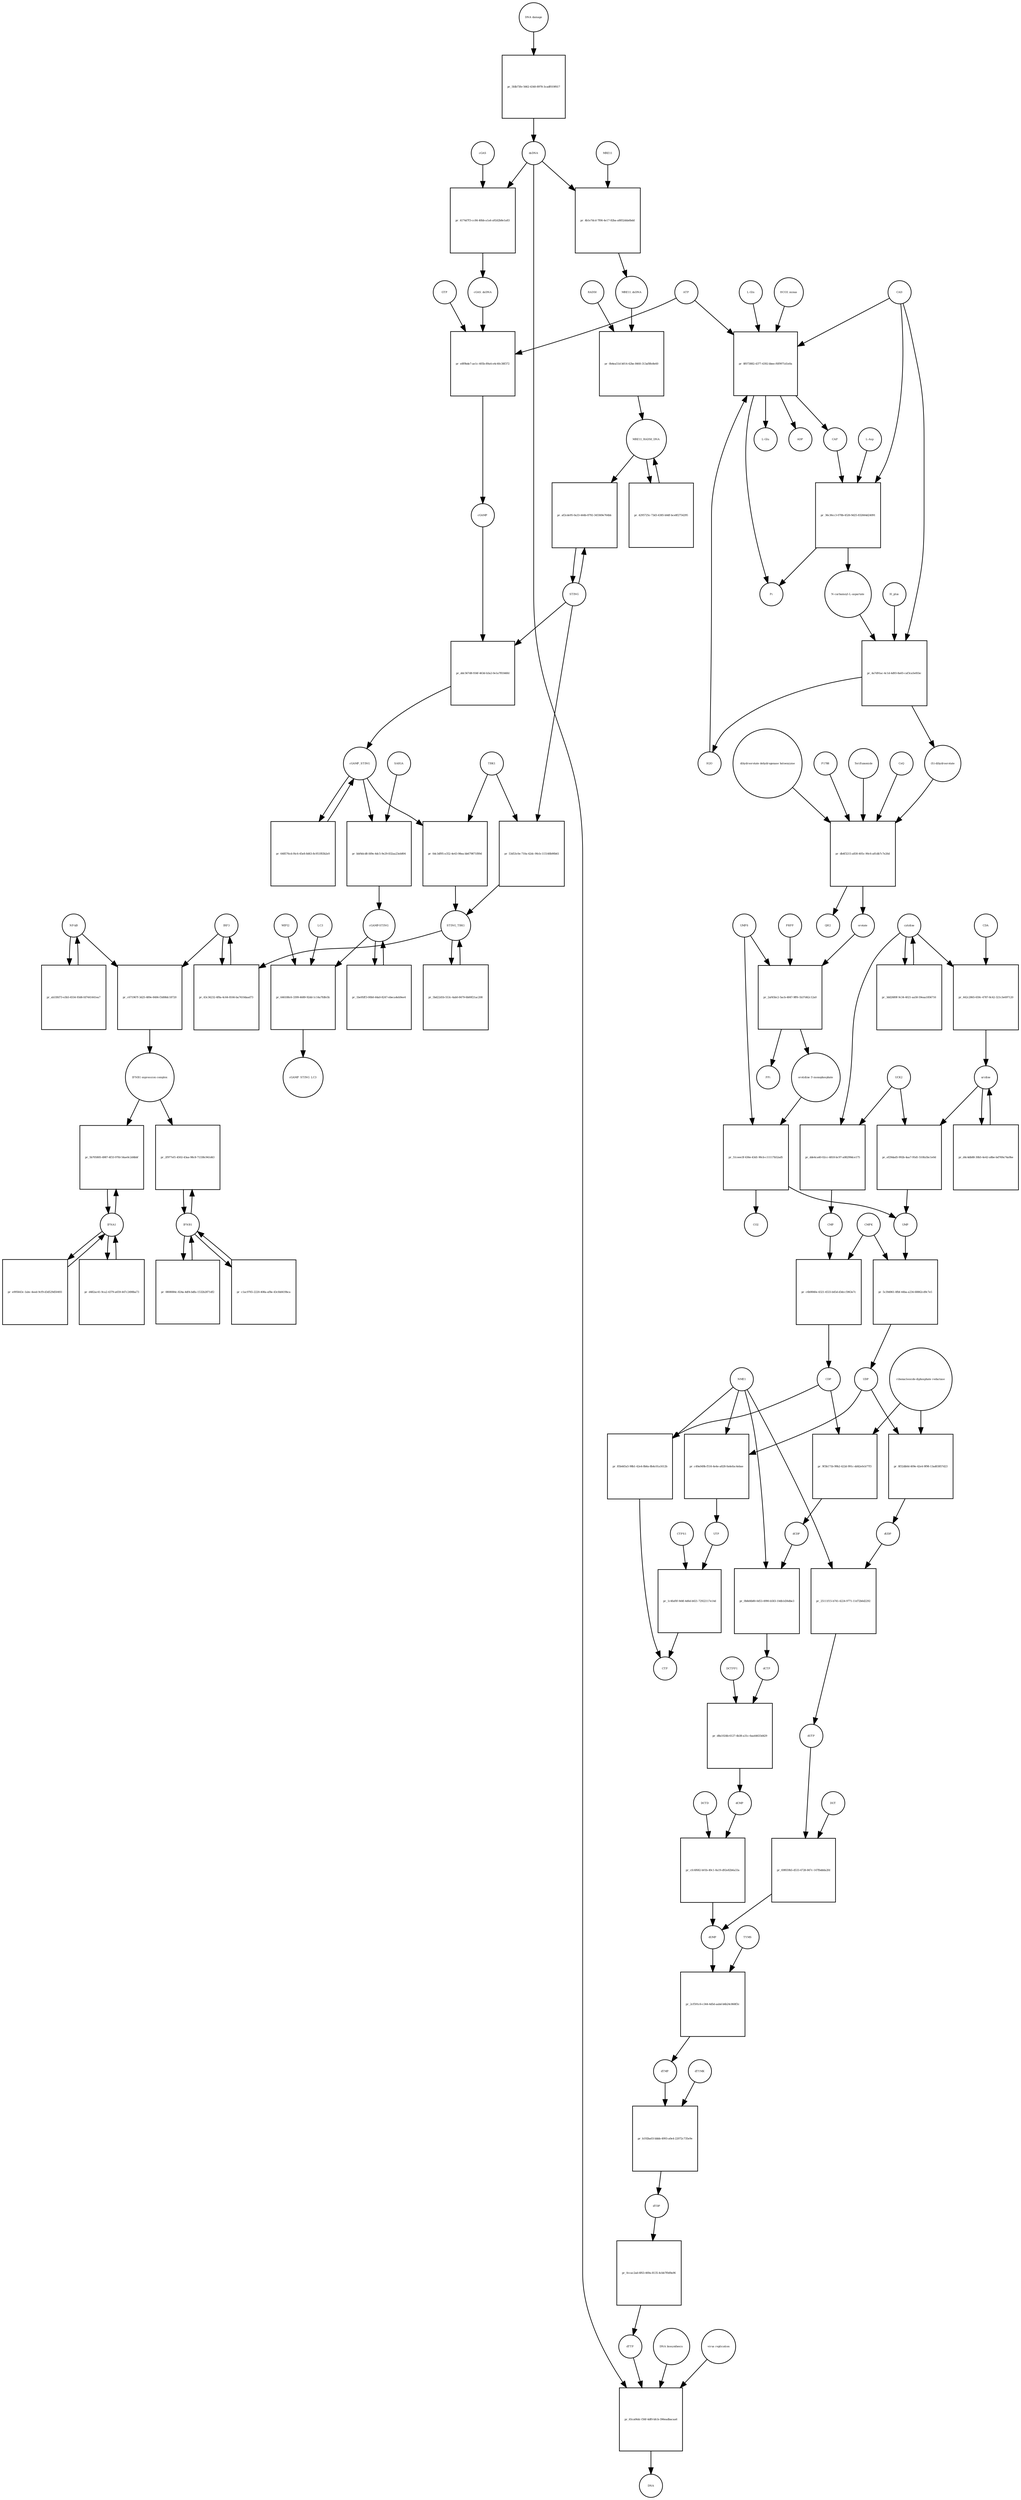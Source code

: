 strict digraph  {
"NF-kB" [annotation="urn_miriam_obo.go_GO%3A0071159", bipartite=0, cls=complex, fontsize=4, label="NF-kB", shape=circle];
"pr_c671967f-3d25-489e-8484-f3d08dc18720" [annotation="", bipartite=1, cls=process, fontsize=4, label="pr_c671967f-3d25-489e-8484-f3d08dc18720", shape=square];
"IFNB1 expression complex" [annotation="", bipartite=0, cls=complex, fontsize=4, label="IFNB1 expression complex", shape=circle];
IRF3 [annotation="urn_miriam_hgnc_6118|urn_miriam_uniprot_Q14653|urn_miriam_ensembl_ENSG00000126456|urn_miriam_refseq_NM_001571|urn_miriam_hgnc.symbol_IRF3|urn_miriam_ncbigene_3661", bipartite=0, cls="macromolecule multimer", fontsize=4, label=IRF3, shape=circle];
dCDP [annotation="urn_miriam_obo.chebi_CHEBI%3A28846", bipartite=0, cls="simple chemical", fontsize=4, label=dCDP, shape=circle];
"pr_0b8d4b80-0d53-4990-b583-10db1d36dbe3" [annotation="", bipartite=1, cls=process, fontsize=4, label="pr_0b8d4b80-0d53-4990-b583-10db1d36dbe3", shape=square];
dCTP [annotation="urn_miriam_obo.chebi_CHEBI%3A16311", bipartite=0, cls="simple chemical", fontsize=4, label=dCTP, shape=circle];
NME1 [annotation="urn_miriam_uniprot_P15531|urn_miriam_hgnc_7849", bipartite=0, cls=macromolecule, fontsize=4, label=NME1, shape=circle];
uridine [annotation="urn_miriam_obo.chebi_CHEBI%3A16704", bipartite=0, cls="simple chemical", fontsize=4, label=uridine, shape=circle];
"pr_ef29dad5-992b-4aa7-95d1-510fa5bc1e0d" [annotation="", bipartite=1, cls=process, fontsize=4, label="pr_ef29dad5-992b-4aa7-95d1-510fa5bc1e0d", shape=square];
UMP [annotation="urn_miriam_obo.chebi_CHEBI%3A57865", bipartite=0, cls="simple chemical", fontsize=4, label=UMP, shape=circle];
UCK2 [annotation="urn_miriam_uniprot_Q9HA47|urn_miriam_hgnc_HGNC%3A12562", bipartite=0, cls=macromolecule, fontsize=4, label=UCK2, shape=circle];
"orotidine 5'-monophosphate" [annotation="urn_miriam_obo.chebi_CHEBI%3A15842", bipartite=0, cls="simple chemical", fontsize=4, label="orotidine 5'-monophosphate", shape=circle];
"pr_51ceee3f-636e-43d1-90cb-c11117b52ad5" [annotation="", bipartite=1, cls=process, fontsize=4, label="pr_51ceee3f-636e-43d1-90cb-c11117b52ad5", shape=square];
UMPS [annotation="urn_miriam_ncbigene_7372|urn_miriam_refseq_NM_000373|urn_miriam_hgnc.symbol_UMPS|urn_miriam_hgnc_12563|urn_miriam_ensembl_ENSG00000114491|urn_miriam_uniprot_P11172", bipartite=0, cls="macromolecule multimer", fontsize=4, label=UMPS, shape=circle];
CO2 [annotation="urn_miriam_obo.chebi_CHEBI%3A16526", bipartite=0, cls="simple chemical", fontsize=4, label=CO2, shape=circle];
UTP [annotation="urn_miriam_obo.chebi_CHEBI%3A15713", bipartite=0, cls="simple chemical", fontsize=4, label=UTP, shape=circle];
"pr_1c4faf0f-9d4f-4d6d-b021-72922117e14d" [annotation="", bipartite=1, cls=process, fontsize=4, label="pr_1c4faf0f-9d4f-4d6d-b021-72922117e14d", shape=square];
CTP [annotation="urn_miriam_obo.chebi_CHEBI%3A17677", bipartite=0, cls="simple chemical", fontsize=4, label=CTP, shape=circle];
CTPS1 [annotation="urn_miriam_hgnc_HGNC%3A2519|urn_miriam_uniprot_P17812", bipartite=0, cls=macromolecule, fontsize=4, label=CTPS1, shape=circle];
UDP [annotation="urn_miriam_obo.chebi_CHEBI%3A17659", bipartite=0, cls="simple chemical", fontsize=4, label=UDP, shape=circle];
"pr_8f32db0d-409e-42e4-9f98-13ad03857d23" [annotation="", bipartite=1, cls=process, fontsize=4, label="pr_8f32db0d-409e-42e4-9f98-13ad03857d23", shape=square];
dUDP [annotation="urn_miriam_obo.chebi_CHEBI%3A28850", bipartite=0, cls="simple chemical", fontsize=4, label=dUDP, shape=circle];
"ribonucleoside-diphosphate reductase" [annotation="urn_miriam_brenda_1.17.4.1|urn_miriam_obo.go_GO%3A0005971", bipartite=0, cls=complex, fontsize=4, label="ribonucleoside-diphosphate reductase", shape=circle];
IFNB1 [annotation="urn_miriam_ensembl_ENSG00000171855|urn_miriam_hgnc.symbol_IFNB1|urn_miriam_hgnc_5434|urn_miriam_uniprot_P01574|urn_miriam_refseq_NM_002176|urn_miriam_ncbigene_3456", bipartite=0, cls=macromolecule, fontsize=4, label=IFNB1, shape=circle];
"pr_2f977ef1-4502-43aa-98c8-71338c941d43" [annotation="", bipartite=1, cls=process, fontsize=4, label="pr_2f977ef1-4502-43aa-98c8-71338c941d43", shape=square];
"pr_5c39d061-8fbf-44ba-a234-68862cd9c7e5" [annotation="", bipartite=1, cls=process, fontsize=4, label="pr_5c39d061-8fbf-44ba-a234-68862cd9c7e5", shape=square];
CMPK [annotation="urn_miriam_uniprot_P30085|urn_miriam_hgnc_HGNC%3A18170", bipartite=0, cls=macromolecule, fontsize=4, label=CMPK, shape=circle];
"cGAMP-STING" [annotation="", bipartite=0, cls=complex, fontsize=4, label="cGAMP-STING", shape=circle];
"pr_1be95ff3-00b0-44a0-8247-ebeca4eb9ee4" [annotation="", bipartite=1, cls=process, fontsize=4, label="pr_1be95ff3-00b0-44a0-8247-ebeca4eb9ee4", shape=square];
IFNA1 [annotation="urn_miriam_hgnc.symbol_IFNA1|urn_miriam_ncbigene_3439|urn_miriam_refseq_NM_024013|urn_miriam_uniprot_P01562|urn_miriam_hgnc_5417|urn_miriam_ensembl_ENSG00000197919", bipartite=0, cls=macromolecule, fontsize=4, label=IFNA1, shape=circle];
"pr_5b705805-4987-4f33-97fd-54ae0c2d4bbf" [annotation="", bipartite=1, cls=process, fontsize=4, label="pr_5b705805-4987-4f33-97fd-54ae0c2d4bbf", shape=square];
"pr_d4c4db88-30b5-4e42-a8be-bd769a74a9be" [annotation="", bipartite=1, cls=process, fontsize=4, label="pr_d4c4db88-30b5-4e42-a8be-bd769a74a9be", shape=square];
CDP [annotation="urn_miriam_obo.chebi_CHEBI%3A17239", bipartite=0, cls="simple chemical", fontsize=4, label=CDP, shape=circle];
"pr_9f3b171b-99b2-422d-991c-dd42e0cb77f3" [annotation="", bipartite=1, cls=process, fontsize=4, label="pr_9f3b171b-99b2-422d-991c-dd42e0cb77f3", shape=square];
"pr_85b445a5-98b1-42e4-8b6a-8b4c01a1612b" [annotation="", bipartite=1, cls=process, fontsize=4, label="pr_85b445a5-98b1-42e4-8b6a-8b4c01a1612b", shape=square];
dTDP [annotation="urn_miriam_obo.chebi_CHEBI%3A18075", bipartite=0, cls="simple chemical", fontsize=4, label=dTDP, shape=circle];
"pr_0ccac2ad-6f63-469a-8135-4cbb7f0d9a96" [annotation="", bipartite=1, cls=process, fontsize=4, label="pr_0ccac2ad-6f63-469a-8135-4cbb7f0d9a96", shape=square];
dTTP [annotation="urn_miriam_obo.chebi_CHEBI%3A18077", bipartite=0, cls="simple chemical", fontsize=4, label=dTTP, shape=circle];
CMP [annotation="urn_miriam_obo.chebi_CHEBI%3A17361", bipartite=0, cls="simple chemical", fontsize=4, label=CMP, shape=circle];
"pr_c6b9840e-4321-4533-b45d-d3dcc5963e7c" [annotation="", bipartite=1, cls=process, fontsize=4, label="pr_c6b9840e-4321-4533-b45d-d3dcc5963e7c", shape=square];
dUMP [annotation="urn_miriam_obo.chebi_CHEBI%3A17622", bipartite=0, cls="simple chemical", fontsize=4, label=dUMP, shape=circle];
"pr_2cf591c6-c344-4d5d-aabd-b6b24c868f3c" [annotation="", bipartite=1, cls=process, fontsize=4, label="pr_2cf591c6-c344-4d5d-aabd-b6b24c868f3c", shape=square];
dTMP [annotation="urn_miriam_obo.chebi_CHEBI%3A17013", bipartite=0, cls="simple chemical", fontsize=4, label=dTMP, shape=circle];
TYMS [annotation="urn_miriam_uniprot_P04818|urn_miriam_hgnc_HGNC%3A12441", bipartite=0, cls=macromolecule, fontsize=4, label=TYMS, shape=circle];
dsDNA [annotation="urn_miriam_obo.chebi_CHEBI%3A75909", bipartite=0, cls="simple chemical", fontsize=4, label=dsDNA, shape=circle];
"pr_65ca06dc-f36f-4df0-bfcb-396eadbacaa6" [annotation="", bipartite=1, cls=process, fontsize=4, label="pr_65ca06dc-f36f-4df0-bfcb-396eadbacaa6", shape=square];
DNA [annotation="", bipartite=0, cls="nucleic acid feature", fontsize=4, label=DNA, shape=circle];
"DNA biosynthesis" [annotation="urn_miriam_obo.go_GO%3A0071897", bipartite=0, cls=phenotype, fontsize=4, label="DNA biosynthesis", shape=circle];
"virus replication" [annotation="urn_miriam_obo.go_GO%3A0019079", bipartite=0, cls=phenotype, fontsize=4, label="virus replication", shape=circle];
MRE11_RAD50_DNA [annotation="", bipartite=0, cls=complex, fontsize=4, label=MRE11_RAD50_DNA, shape=circle];
"pr_4295725c-73d3-4385-b0df-bce8f2754295" [annotation="", bipartite=1, cls=process, fontsize=4, label="pr_4295725c-73d3-4385-b0df-bce8f2754295", shape=square];
"pr_d8a1024b-6127-4b38-a31c-6aa44633d429" [annotation="", bipartite=1, cls=process, fontsize=4, label="pr_d8a1024b-6127-4b38-a31c-6aa44633d429", shape=square];
dCMP [annotation="urn_miriam_obo.chebi_CHEBI%3A15918", bipartite=0, cls="simple chemical", fontsize=4, label=dCMP, shape=circle];
DCTPP1 [annotation="urn_miriam_uniprot_Q9H773|urn_miriam_hgnc_HGNC%3A28777", bipartite=0, cls=macromolecule, fontsize=4, label=DCTPP1, shape=circle];
"pr_c1ac9765-2220-408a-af8e-43cfdd419bca" [annotation="", bipartite=1, cls=process, fontsize=4, label="pr_c1ac9765-2220-408a-af8e-43cfdd419bca", shape=square];
"pr_0808084c-824a-4df4-bdfa-1532b2871df2" [annotation="", bipartite=1, cls=process, fontsize=4, label="pr_0808084c-824a-4df4-bdfa-1532b2871df2", shape=square];
ATP [annotation="urn_miriam_obo.chebi_CHEBI%3A15422", bipartite=0, cls="simple chemical", fontsize=4, label=ATP, shape=circle];
"pr_e8f9bde7-ae1c-405b-89a4-e4c40c38f372" [annotation="", bipartite=1, cls=process, fontsize=4, label="pr_e8f9bde7-ae1c-405b-89a4-e4c40c38f372", shape=square];
GTP [annotation="urn_miriam_obo.chebi_CHEBI%3A15996", bipartite=0, cls="simple chemical", fontsize=4, label=GTP, shape=circle];
cGAMP [annotation="urn_miriam_obo.chebi_CHEBI%3A75947", bipartite=0, cls="simple chemical", fontsize=4, label=cGAMP, shape=circle];
cGAS_dsDNA [annotation=urn_miriam_pubmed_28363908, bipartite=0, cls=complex, fontsize=4, label=cGAS_dsDNA, shape=circle];
cytidine [annotation="urn_miriam_obo.chebi_CHEBI%3A17562", bipartite=0, cls="simple chemical", fontsize=4, label=cytidine, shape=circle];
"pr_dde4ca40-02cc-4818-bc97-a08299dce175" [annotation="", bipartite=1, cls=process, fontsize=4, label="pr_dde4ca40-02cc-4818-bc97-a08299dce175", shape=square];
"pr_ddc567d8-934f-463d-b3a2-0e1a7f0346fd" [annotation="", bipartite=1, cls=process, fontsize=4, label="pr_ddc567d8-934f-463d-b3a2-0e1a7f0346fd", shape=square];
STING [annotation=urn_miriam_uniprot_Q86WV6, bipartite=0, cls="macromolecule multimer", fontsize=4, label=STING, shape=circle];
cGAMP_STING [annotation="urn_miriam_obo.go_GO%3A1990231", bipartite=0, cls=complex, fontsize=4, label=cGAMP_STING, shape=circle];
"L-Gln" [annotation="urn_miriam_obo.chebi_CHEBI%3A18050", bipartite=0, cls="simple chemical", fontsize=4, label="L-Gln", shape=circle];
"pr_8f073882-4377-4392-bbee-f6f9971d1e0a" [annotation="", bipartite=1, cls=process, fontsize=4, label="pr_8f073882-4377-4392-bbee-f6f9971d1e0a", shape=square];
CAP [annotation="urn_miriam_obo.chebi_CHEBI%3A17672", bipartite=0, cls="simple chemical", fontsize=4, label=CAP, shape=circle];
CAD [annotation="urn_miriam_refseq_NM_001306079|urn_miriam_hgnc_1424|urn_miriam_hgnc.symbol_CAD|urn_miriam_uniprot_P27708|urn_miriam_ncbigene_790|urn_miriam_ensembl_ENSG00000084774", bipartite=0, cls=macromolecule, fontsize=4, label=CAD, shape=circle];
HCO3_minus [annotation="urn_miriam_obo.chebi_CHEBI%3A17544", bipartite=0, cls="simple chemical", fontsize=4, label=HCO3_minus, shape=circle];
H2O [annotation="urn_miriam_obo.chebi_CHEBI%3A15377", bipartite=0, cls="simple chemical", fontsize=4, label=H2O, shape=circle];
"L-Glu" [annotation="urn_miriam_obo.chebi_CHEBI%3A16015", bipartite=0, cls="simple chemical", fontsize=4, label="L-Glu", shape=circle];
ADP [annotation="urn_miriam_obo.chebi_CHEBI%3A16761", bipartite=0, cls="simple chemical", fontsize=4, label=ADP, shape=circle];
Pi [annotation="urn_miriam_obo.chebi_CHEBI%3A18367", bipartite=0, cls="simple chemical", fontsize=4, label=Pi, shape=circle];
"pr_c49a049b-f516-4e4e-a828-0a4efac4ebae" [annotation="", bipartite=1, cls=process, fontsize=4, label="pr_c49a049b-f516-4e4e-a828-0a4efac4ebae", shape=square];
"N-carbamoyl-L-aspartate" [annotation="urn_miriam_obo.chebi_CHEBI%3A32814", bipartite=0, cls="simple chemical", fontsize=4, label="N-carbamoyl-L-aspartate", shape=circle];
"pr_4a7d91ac-4c1d-4d93-8a65-caf3ca5e81bc" [annotation="", bipartite=1, cls=process, fontsize=4, label="pr_4a7d91ac-4c1d-4d93-8a65-caf3ca5e81bc", shape=square];
"(S)-dihydroorotate" [annotation="urn_miriam_obo.chebi_CHEBI%3A30864", bipartite=0, cls="simple chemical", fontsize=4, label="(S)-dihydroorotate", shape=circle];
H_plus [annotation="urn_miriam_obo.chebi_CHEBI%3A15378", bipartite=0, cls="simple chemical", fontsize=4, label=H_plus, shape=circle];
"pr_ab33fd73-e3b5-4554-93d6-fd7441441ea7" [annotation="", bipartite=1, cls=process, fontsize=4, label="pr_ab33fd73-e3b5-4554-93d6-fd7441441ea7", shape=square];
"pr_d482ac41-9ca2-4379-a659-447c2498ba73" [annotation="", bipartite=1, cls=process, fontsize=4, label="pr_d482ac41-9ca2-4379-a659-447c2498ba73", shape=square];
TBK1 [annotation="urn_miriam_hgnc.symbol_TBK1|urn_miriam_ensembl_ENSG00000183735|urn_miriam_uniprot_Q9UHD2|urn_miriam_refseq_NM_013254|urn_miriam_hgnc_11584|urn_miriam_ncbigene_29110", bipartite=0, cls=macromolecule, fontsize=4, label=TBK1, shape=circle];
"pr_0dc3df95-e352-4e43-98ea-bb679871f89d" [annotation="", bipartite=1, cls=process, fontsize=4, label="pr_0dc3df95-e352-4e43-98ea-bb679871f89d", shape=square];
STING_TBK1 [annotation=urn_miriam_pubmed_30842653, bipartite=0, cls=complex, fontsize=4, label=STING_TBK1, shape=circle];
"pr_af2cde95-0a33-444b-8792-345569e764bb" [annotation="", bipartite=1, cls=process, fontsize=4, label="pr_af2cde95-0a33-444b-8792-345569e764bb", shape=square];
"pr_e995643c-1abc-4eed-9cf9-d3d529d50493" [annotation="", bipartite=1, cls=process, fontsize=4, label="pr_e995643c-1abc-4eed-9cf9-d3d529d50493", shape=square];
"pr_4174d7f3-cc84-40bb-a1a4-a92d2b8e1a83" [annotation="", bipartite=1, cls=process, fontsize=4, label="pr_4174d7f3-cc84-40bb-a1a4-a92d2b8e1a83", shape=square];
cGAS [annotation="urn_miriam_ensembl_ENSG00000164430|urn_miriam_hgnc_21367|urn_miriam_ncbigene_115004|urn_miriam_uniprot_Q8N884|urn_miriam_hgnc.symbol_CGAS|urn_miriam_refseq_NM_138441", bipartite=0, cls=macromolecule, fontsize=4, label=cGAS, shape=circle];
"pr_5bd22d1b-553c-4ab0-8479-6b00f21ac208" [annotation="", bipartite=1, cls=process, fontsize=4, label="pr_5bd22d1b-553c-4ab0-8479-6b00f21ac208", shape=square];
orotate [annotation="urn_miriam_obo.chebi_CHEBI%3A30839", bipartite=0, cls="simple chemical", fontsize=4, label=orotate, shape=circle];
"pr_2af45bc2-5acb-4847-9ff6-1b37d42c12a0" [annotation="", bipartite=1, cls=process, fontsize=4, label="pr_2af45bc2-5acb-4847-9ff6-1b37d42c12a0", shape=square];
PRPP [annotation="urn_miriam_obo.chebi_CHEBI%3A17111", bipartite=0, cls="simple chemical", fontsize=4, label=PRPP, shape=circle];
PPi [annotation="urn_miriam_obo.chebi_CHEBI%3A18361", bipartite=0, cls="simple chemical", fontsize=4, label=PPi, shape=circle];
"pr_3dd2689f-9c34-4021-aa58-59eaa1856716" [annotation="", bipartite=1, cls=process, fontsize=4, label="pr_3dd2689f-9c34-4021-aa58-59eaa1856716", shape=square];
"pr_43c34232-4f8a-4c64-8166-ba7410daad73" [annotation="", bipartite=1, cls=process, fontsize=4, label="pr_43c34232-4f8a-4c64-8166-ba7410daad73", shape=square];
"pr_648576cd-f4c6-45e8-8d63-8c951f83b2e9" [annotation="", bipartite=1, cls=process, fontsize=4, label="pr_648576cd-f4c6-45e8-8d63-8c951f83b2e9", shape=square];
RAD50 [annotation="urn_miriam_ncbigene_10111|urn_miriam_refseq_NM_005732|urn_miriam_uniprot_Q92878|urn_miriam_hgnc.symbol_RAD50|urn_miriam_ensembl_ENSG00000113522|urn_miriam_hgnc_9816", bipartite=0, cls="macromolecule multimer", fontsize=4, label=RAD50, shape=circle];
"pr_0b4ea51d-b014-42be-8460-313af8fe8e60" [annotation="", bipartite=1, cls=process, fontsize=4, label="pr_0b4ea51d-b014-42be-8460-313af8fe8e60", shape=square];
MRE11_dsDNA [annotation="urn_miriam_obo.go_GO%3A0003690", bipartite=0, cls=complex, fontsize=4, label=MRE11_dsDNA, shape=circle];
"pr_db4f3215-a830-405c-90c6-a81db7c7e26d" [annotation="", bipartite=1, cls=process, fontsize=4, label="pr_db4f3215-a830-405c-90c6-a81db7c7e26d", shape=square];
"dihydroorotate dehydrogenase holoenzyme" [annotation="urn_miriam_ncbigene_1723|urn_miriam_hgnc_HGNC%3A2867|urn_miriam_hgnc.symbol_DHODH", bipartite=0, cls="simple chemical", fontsize=4, label="dihydroorotate dehydrogenase holoenzyme", shape=circle];
P1788 [annotation=urn_miriam_pubmed_31740051, bipartite=0, cls="simple chemical", fontsize=4, label=P1788, shape=circle];
Teriflunomide [annotation=urn_miriam_drugbank_DB08880, bipartite=0, cls="simple chemical", fontsize=4, label=Teriflunomide, shape=circle];
CoQ [annotation="urn_miriam_obo.chebi_CHEBI%3A16389", bipartite=0, cls="simple chemical", fontsize=4, label=CoQ, shape=circle];
QH2 [annotation="urn_miriam_obo.chebi_CHEBI%3A17976", bipartite=0, cls="simple chemical", fontsize=4, label=QH2, shape=circle];
"pr_25111f15-b741-4224-9771-11d72b6d2292" [annotation="", bipartite=1, cls=process, fontsize=4, label="pr_25111f15-b741-4224-9771-11d72b6d2292", shape=square];
dUTP [annotation="urn_miriam_obo.chebi_CHEBI%3A17625", bipartite=0, cls="simple chemical", fontsize=4, label=dUTP, shape=circle];
"pr_442c2865-659c-4787-8c42-321c3e697120" [annotation="", bipartite=1, cls=process, fontsize=4, label="pr_442c2865-659c-4787-8c42-321c3e697120", shape=square];
CDA [annotation="urn_miriam_uniprot_P32320|urn_miriam_ncbigene_978|urn_miriam_refseq_NM_001785|urn_miriam_ensembl_ENSG00000158825|urn_miriam_hgnc.symbol_CDA|urn_miriam_hgnc_1712", bipartite=0, cls=macromolecule, fontsize=4, label=CDA, shape=circle];
"pr_69f659b5-d533-4728-847c-147fbddda2fd" [annotation="", bipartite=1, cls=process, fontsize=4, label="pr_69f659b5-d533-4728-847c-147fbddda2fd", shape=square];
DUT [annotation="urn_miriam_hgnc_HGNC%3A3078|urn_miriam_uniprot_P33316", bipartite=0, cls=macromolecule, fontsize=4, label=DUT, shape=circle];
"pr_646188c6-3399-4689-92dd-1c14a7fdfe5b" [annotation="", bipartite=1, cls=process, fontsize=4, label="pr_646188c6-3399-4689-92dd-1c14a7fdfe5b", shape=square];
LC3 [annotation="", bipartite=0, cls=macromolecule, fontsize=4, label=LC3, shape=circle];
cGAMP_STING_LC3 [annotation="", bipartite=0, cls=complex, fontsize=4, label=cGAMP_STING_LC3, shape=circle];
WIPI2 [annotation="urn_miriam_refseq_NM_015610|urn_miriam_hgnc_32225|urn_miriam_hgnc.symbol_WIPI2|urn_miriam_ensembl_ENSG00000157954|urn_miriam_ncbigene_26100|urn_miriam_uniprot_Q9Y4P8", bipartite=0, cls=macromolecule, fontsize=4, label=WIPI2, shape=circle];
"pr_36c36cc3-078b-4526-9d25-832664d24091" [annotation="", bipartite=1, cls=process, fontsize=4, label="pr_36c36cc3-078b-4526-9d25-832664d24091", shape=square];
"L-Asp" [annotation="urn_miriam_obo.chebi_CHEBI%3A29991", bipartite=0, cls="simple chemical", fontsize=4, label="L-Asp", shape=circle];
"pr_4b1e7dcd-7f06-4e17-82ba-a8852dda6bdd" [annotation="", bipartite=1, cls=process, fontsize=4, label="pr_4b1e7dcd-7f06-4e17-82ba-a8852dda6bdd", shape=square];
MRE11 [annotation="urn_miriam_hgnc.symbol_MRE11|urn_miriam_ncbigene_4361|urn_miriam_uniprot_P49959|urn_miriam_ensembl_ENSG00000020922|urn_miriam_refseq_NM_005591|urn_miriam_hgnc_7230", bipartite=0, cls="macromolecule multimer", fontsize=4, label=MRE11, shape=circle];
"pr_b192ba03-bbbb-4993-a0e4-22072c735e9e" [annotation="", bipartite=1, cls=process, fontsize=4, label="pr_b192ba03-bbbb-4993-a0e4-22072c735e9e", shape=square];
dTYMK [annotation="urn_miriam_uniprot_P23919|urn_miriam_hgnc_HGNC%3A3061", bipartite=0, cls=macromolecule, fontsize=4, label=dTYMK, shape=circle];
"pr_bbf4dcd8-fd9e-4dc5-9e29-832aa23eb804" [annotation="", bipartite=1, cls=process, fontsize=4, label="pr_bbf4dcd8-fd9e-4dc5-9e29-832aa23eb804", shape=square];
SAR1A [annotation="urn_miriam_uniprot_Q9NR31|urn_miriam_ensembl_ENSG00000079332|urn_miriam_hgnc_10534|urn_miriam_hgnc.symbol_SAR1A|urn_miriam_refseq_NM_001142648|urn_miriam_ncbigene_56681", bipartite=0, cls=macromolecule, fontsize=4, label=SAR1A, shape=circle];
"pr_53d53c0e-710a-42dc-90cb-115148b90b61" [annotation="", bipartite=1, cls=process, fontsize=4, label="pr_53d53c0e-710a-42dc-90cb-115148b90b61", shape=square];
"pr_5fdb73fe-5662-4340-8978-3cadf019f617" [annotation="", bipartite=1, cls=process, fontsize=4, label="pr_5fdb73fe-5662-4340-8978-3cadf019f617", shape=square];
"DNA damage" [annotation="", bipartite=0, cls=phenotype, fontsize=4, label="DNA damage", shape=circle];
"pr_cfc6f682-b01b-49c1-8a19-d92e82b6a33a" [annotation="", bipartite=1, cls=process, fontsize=4, label="pr_cfc6f682-b01b-49c1-8a19-d92e82b6a33a", shape=square];
DCTD [annotation="urn_miriam_uniprot_P32321|urn_miriam_hgnc_HGNC%3A2710", bipartite=0, cls=macromolecule, fontsize=4, label=DCTD, shape=circle];
"NF-kB" -> "pr_c671967f-3d25-489e-8484-f3d08dc18720"  [annotation="", interaction_type=consumption];
"NF-kB" -> "pr_ab33fd73-e3b5-4554-93d6-fd7441441ea7"  [annotation="", interaction_type=consumption];
"pr_c671967f-3d25-489e-8484-f3d08dc18720" -> "IFNB1 expression complex"  [annotation="", interaction_type=production];
"IFNB1 expression complex" -> "pr_2f977ef1-4502-43aa-98c8-71338c941d43"  [annotation=urn_miriam_pubmed_20610653, interaction_type=stimulation];
"IFNB1 expression complex" -> "pr_5b705805-4987-4f33-97fd-54ae0c2d4bbf"  [annotation=urn_miriam_pubmed_16979567, interaction_type=stimulation];
IRF3 -> "pr_c671967f-3d25-489e-8484-f3d08dc18720"  [annotation="", interaction_type=consumption];
IRF3 -> "pr_43c34232-4f8a-4c64-8166-ba7410daad73"  [annotation="", interaction_type=consumption];
dCDP -> "pr_0b8d4b80-0d53-4990-b583-10db1d36dbe3"  [annotation="", interaction_type=consumption];
"pr_0b8d4b80-0d53-4990-b583-10db1d36dbe3" -> dCTP  [annotation="", interaction_type=production];
dCTP -> "pr_d8a1024b-6127-4b38-a31c-6aa44633d429"  [annotation="", interaction_type=consumption];
NME1 -> "pr_0b8d4b80-0d53-4990-b583-10db1d36dbe3"  [annotation=urn_miriam_pubmed_17827303, interaction_type=catalysis];
NME1 -> "pr_85b445a5-98b1-42e4-8b6a-8b4c01a1612b"  [annotation=urn_miriam_pubmed_28458037, interaction_type=catalysis];
NME1 -> "pr_c49a049b-f516-4e4e-a828-0a4efac4ebae"  [annotation=urn_miriam_pubmed_28458037, interaction_type=catalysis];
NME1 -> "pr_25111f15-b741-4224-9771-11d72b6d2292"  [annotation=urn_miriam_pubmed_17827303, interaction_type=catalysis];
uridine -> "pr_ef29dad5-992b-4aa7-95d1-510fa5bc1e0d"  [annotation="", interaction_type=consumption];
uridine -> "pr_d4c4db88-30b5-4e42-a8be-bd769a74a9be"  [annotation="", interaction_type=consumption];
"pr_ef29dad5-992b-4aa7-95d1-510fa5bc1e0d" -> UMP  [annotation="", interaction_type=production];
UMP -> "pr_5c39d061-8fbf-44ba-a234-68862cd9c7e5"  [annotation="", interaction_type=consumption];
UCK2 -> "pr_ef29dad5-992b-4aa7-95d1-510fa5bc1e0d"  [annotation=urn_miriam_pubmed_15130468, interaction_type=catalysis];
UCK2 -> "pr_dde4ca40-02cc-4818-bc97-a08299dce175"  [annotation=urn_miriam_pubmed_15130468, interaction_type=catalysis];
"orotidine 5'-monophosphate" -> "pr_51ceee3f-636e-43d1-90cb-c11117b52ad5"  [annotation="", interaction_type=consumption];
"pr_51ceee3f-636e-43d1-90cb-c11117b52ad5" -> UMP  [annotation="", interaction_type=production];
"pr_51ceee3f-636e-43d1-90cb-c11117b52ad5" -> CO2  [annotation="", interaction_type=production];
UMPS -> "pr_51ceee3f-636e-43d1-90cb-c11117b52ad5"  [annotation=urn_miriam_reactome_REACT_1698, interaction_type=catalysis];
UMPS -> "pr_2af45bc2-5acb-4847-9ff6-1b37d42c12a0"  [annotation=urn_miriam_reactome_REACT_1698, interaction_type=catalysis];
UTP -> "pr_1c4faf0f-9d4f-4d6d-b021-72922117e14d"  [annotation="", interaction_type=consumption];
"pr_1c4faf0f-9d4f-4d6d-b021-72922117e14d" -> CTP  [annotation="", interaction_type=production];
CTPS1 -> "pr_1c4faf0f-9d4f-4d6d-b021-72922117e14d"  [annotation=urn_miriam_pubmed_5411547, interaction_type=catalysis];
UDP -> "pr_8f32db0d-409e-42e4-9f98-13ad03857d23"  [annotation="", interaction_type=consumption];
UDP -> "pr_c49a049b-f516-4e4e-a828-0a4efac4ebae"  [annotation="", interaction_type=consumption];
"pr_8f32db0d-409e-42e4-9f98-13ad03857d23" -> dUDP  [annotation="", interaction_type=production];
dUDP -> "pr_25111f15-b741-4224-9771-11d72b6d2292"  [annotation="", interaction_type=consumption];
"ribonucleoside-diphosphate reductase" -> "pr_8f32db0d-409e-42e4-9f98-13ad03857d23"  [annotation=urn_miriam_pubmed_24809024, interaction_type=catalysis];
"ribonucleoside-diphosphate reductase" -> "pr_9f3b171b-99b2-422d-991c-dd42e0cb77f3"  [annotation=urn_miriam_pubmed_24809024, interaction_type=catalysis];
IFNB1 -> "pr_2f977ef1-4502-43aa-98c8-71338c941d43"  [annotation="", interaction_type=consumption];
IFNB1 -> "pr_c1ac9765-2220-408a-af8e-43cfdd419bca"  [annotation="", interaction_type=consumption];
IFNB1 -> "pr_0808084c-824a-4df4-bdfa-1532b2871df2"  [annotation="", interaction_type=consumption];
"pr_2f977ef1-4502-43aa-98c8-71338c941d43" -> IFNB1  [annotation="", interaction_type=production];
"pr_5c39d061-8fbf-44ba-a234-68862cd9c7e5" -> UDP  [annotation="", interaction_type=production];
CMPK -> "pr_5c39d061-8fbf-44ba-a234-68862cd9c7e5"  [annotation=urn_miriam_pubmed_10462544, interaction_type=catalysis];
CMPK -> "pr_c6b9840e-4321-4533-b45d-d3dcc5963e7c"  [annotation=urn_miriam_pubmed_10462544, interaction_type=catalysis];
"cGAMP-STING" -> "pr_1be95ff3-00b0-44a0-8247-ebeca4eb9ee4"  [annotation="", interaction_type=consumption];
"cGAMP-STING" -> "pr_646188c6-3399-4689-92dd-1c14a7fdfe5b"  [annotation="", interaction_type=consumption];
"pr_1be95ff3-00b0-44a0-8247-ebeca4eb9ee4" -> "cGAMP-STING"  [annotation="", interaction_type=production];
IFNA1 -> "pr_5b705805-4987-4f33-97fd-54ae0c2d4bbf"  [annotation="", interaction_type=consumption];
IFNA1 -> "pr_d482ac41-9ca2-4379-a659-447c2498ba73"  [annotation="", interaction_type=consumption];
IFNA1 -> "pr_e995643c-1abc-4eed-9cf9-d3d529d50493"  [annotation="", interaction_type=consumption];
"pr_5b705805-4987-4f33-97fd-54ae0c2d4bbf" -> IFNA1  [annotation="", interaction_type=production];
"pr_d4c4db88-30b5-4e42-a8be-bd769a74a9be" -> uridine  [annotation="", interaction_type=production];
CDP -> "pr_9f3b171b-99b2-422d-991c-dd42e0cb77f3"  [annotation="", interaction_type=consumption];
CDP -> "pr_85b445a5-98b1-42e4-8b6a-8b4c01a1612b"  [annotation="", interaction_type=consumption];
"pr_9f3b171b-99b2-422d-991c-dd42e0cb77f3" -> dCDP  [annotation="", interaction_type=production];
"pr_85b445a5-98b1-42e4-8b6a-8b4c01a1612b" -> CTP  [annotation="", interaction_type=production];
dTDP -> "pr_0ccac2ad-6f63-469a-8135-4cbb7f0d9a96"  [annotation="", interaction_type=consumption];
"pr_0ccac2ad-6f63-469a-8135-4cbb7f0d9a96" -> dTTP  [annotation="", interaction_type=production];
dTTP -> "pr_65ca06dc-f36f-4df0-bfcb-396eadbacaa6"  [annotation="", interaction_type=consumption];
CMP -> "pr_c6b9840e-4321-4533-b45d-d3dcc5963e7c"  [annotation="", interaction_type=consumption];
"pr_c6b9840e-4321-4533-b45d-d3dcc5963e7c" -> CDP  [annotation="", interaction_type=production];
dUMP -> "pr_2cf591c6-c344-4d5d-aabd-b6b24c868f3c"  [annotation="", interaction_type=consumption];
"pr_2cf591c6-c344-4d5d-aabd-b6b24c868f3c" -> dTMP  [annotation="", interaction_type=production];
dTMP -> "pr_b192ba03-bbbb-4993-a0e4-22072c735e9e"  [annotation="", interaction_type=consumption];
TYMS -> "pr_2cf591c6-c344-4d5d-aabd-b6b24c868f3c"  [annotation=urn_miriam_pubmed_3099389, interaction_type=catalysis];
dsDNA -> "pr_65ca06dc-f36f-4df0-bfcb-396eadbacaa6"  [annotation="", interaction_type=consumption];
dsDNA -> "pr_4174d7f3-cc84-40bb-a1a4-a92d2b8e1a83"  [annotation="", interaction_type=consumption];
dsDNA -> "pr_4b1e7dcd-7f06-4e17-82ba-a8852dda6bdd"  [annotation="", interaction_type=consumption];
"pr_65ca06dc-f36f-4df0-bfcb-396eadbacaa6" -> DNA  [annotation="", interaction_type=production];
"DNA biosynthesis" -> "pr_65ca06dc-f36f-4df0-bfcb-396eadbacaa6"  [annotation="", interaction_type=catalysis];
"virus replication" -> "pr_65ca06dc-f36f-4df0-bfcb-396eadbacaa6"  [annotation="", interaction_type=inhibition];
MRE11_RAD50_DNA -> "pr_4295725c-73d3-4385-b0df-bce8f2754295"  [annotation="", interaction_type=consumption];
MRE11_RAD50_DNA -> "pr_af2cde95-0a33-444b-8792-345569e764bb"  [annotation=urn_miriam_pubmed_23388631, interaction_type=catalysis];
"pr_4295725c-73d3-4385-b0df-bce8f2754295" -> MRE11_RAD50_DNA  [annotation="", interaction_type=production];
"pr_d8a1024b-6127-4b38-a31c-6aa44633d429" -> dCMP  [annotation="", interaction_type=production];
dCMP -> "pr_cfc6f682-b01b-49c1-8a19-d92e82b6a33a"  [annotation="", interaction_type=consumption];
DCTPP1 -> "pr_d8a1024b-6127-4b38-a31c-6aa44633d429"  [annotation=urn_miriam_pubmed_13788541, interaction_type=catalysis];
"pr_c1ac9765-2220-408a-af8e-43cfdd419bca" -> IFNB1  [annotation="", interaction_type=production];
"pr_0808084c-824a-4df4-bdfa-1532b2871df2" -> IFNB1  [annotation="", interaction_type=production];
ATP -> "pr_e8f9bde7-ae1c-405b-89a4-e4c40c38f372"  [annotation="", interaction_type=consumption];
ATP -> "pr_8f073882-4377-4392-bbee-f6f9971d1e0a"  [annotation="", interaction_type=consumption];
"pr_e8f9bde7-ae1c-405b-89a4-e4c40c38f372" -> cGAMP  [annotation="", interaction_type=production];
GTP -> "pr_e8f9bde7-ae1c-405b-89a4-e4c40c38f372"  [annotation="", interaction_type=consumption];
cGAMP -> "pr_ddc567d8-934f-463d-b3a2-0e1a7f0346fd"  [annotation="", interaction_type=consumption];
cGAS_dsDNA -> "pr_e8f9bde7-ae1c-405b-89a4-e4c40c38f372"  [annotation=urn_miriam_pubmed_29622565, interaction_type=catalysis];
cytidine -> "pr_dde4ca40-02cc-4818-bc97-a08299dce175"  [annotation="", interaction_type=consumption];
cytidine -> "pr_3dd2689f-9c34-4021-aa58-59eaa1856716"  [annotation="", interaction_type=consumption];
cytidine -> "pr_442c2865-659c-4787-8c42-321c3e697120"  [annotation="", interaction_type=consumption];
"pr_dde4ca40-02cc-4818-bc97-a08299dce175" -> CMP  [annotation="", interaction_type=production];
"pr_ddc567d8-934f-463d-b3a2-0e1a7f0346fd" -> cGAMP_STING  [annotation="", interaction_type=production];
STING -> "pr_ddc567d8-934f-463d-b3a2-0e1a7f0346fd"  [annotation="", interaction_type=consumption];
STING -> "pr_af2cde95-0a33-444b-8792-345569e764bb"  [annotation="", interaction_type=consumption];
STING -> "pr_53d53c0e-710a-42dc-90cb-115148b90b61"  [annotation="", interaction_type=consumption];
cGAMP_STING -> "pr_0dc3df95-e352-4e43-98ea-bb679871f89d"  [annotation="", interaction_type=consumption];
cGAMP_STING -> "pr_648576cd-f4c6-45e8-8d63-8c951f83b2e9"  [annotation="", interaction_type=consumption];
cGAMP_STING -> "pr_bbf4dcd8-fd9e-4dc5-9e29-832aa23eb804"  [annotation="", interaction_type=consumption];
"L-Gln" -> "pr_8f073882-4377-4392-bbee-f6f9971d1e0a"  [annotation="", interaction_type=consumption];
"pr_8f073882-4377-4392-bbee-f6f9971d1e0a" -> CAP  [annotation="", interaction_type=production];
"pr_8f073882-4377-4392-bbee-f6f9971d1e0a" -> "L-Glu"  [annotation="", interaction_type=production];
"pr_8f073882-4377-4392-bbee-f6f9971d1e0a" -> ADP  [annotation="", interaction_type=production];
"pr_8f073882-4377-4392-bbee-f6f9971d1e0a" -> Pi  [annotation="", interaction_type=production];
CAP -> "pr_36c36cc3-078b-4526-9d25-832664d24091"  [annotation="", interaction_type=consumption];
CAD -> "pr_8f073882-4377-4392-bbee-f6f9971d1e0a"  [annotation=urn_miriam_reactome_REACT_73577, interaction_type=catalysis];
CAD -> "pr_4a7d91ac-4c1d-4d93-8a65-caf3ca5e81bc"  [annotation=urn_miriam_reactome_REACT_1698, interaction_type=catalysis];
CAD -> "pr_36c36cc3-078b-4526-9d25-832664d24091"  [annotation=urn_miriam_reactome_REACT_1698, interaction_type=catalysis];
HCO3_minus -> "pr_8f073882-4377-4392-bbee-f6f9971d1e0a"  [annotation="", interaction_type=consumption];
H2O -> "pr_8f073882-4377-4392-bbee-f6f9971d1e0a"  [annotation="", interaction_type=consumption];
"pr_c49a049b-f516-4e4e-a828-0a4efac4ebae" -> UTP  [annotation="", interaction_type=production];
"N-carbamoyl-L-aspartate" -> "pr_4a7d91ac-4c1d-4d93-8a65-caf3ca5e81bc"  [annotation="", interaction_type=consumption];
"pr_4a7d91ac-4c1d-4d93-8a65-caf3ca5e81bc" -> "(S)-dihydroorotate"  [annotation="", interaction_type=production];
"pr_4a7d91ac-4c1d-4d93-8a65-caf3ca5e81bc" -> H2O  [annotation="", interaction_type=production];
"(S)-dihydroorotate" -> "pr_db4f3215-a830-405c-90c6-a81db7c7e26d"  [annotation="", interaction_type=consumption];
H_plus -> "pr_4a7d91ac-4c1d-4d93-8a65-caf3ca5e81bc"  [annotation="", interaction_type=consumption];
"pr_ab33fd73-e3b5-4554-93d6-fd7441441ea7" -> "NF-kB"  [annotation="", interaction_type=production];
"pr_d482ac41-9ca2-4379-a659-447c2498ba73" -> IFNA1  [annotation="", interaction_type=production];
TBK1 -> "pr_0dc3df95-e352-4e43-98ea-bb679871f89d"  [annotation="", interaction_type=consumption];
TBK1 -> "pr_53d53c0e-710a-42dc-90cb-115148b90b61"  [annotation="", interaction_type=consumption];
"pr_0dc3df95-e352-4e43-98ea-bb679871f89d" -> STING_TBK1  [annotation="", interaction_type=production];
STING_TBK1 -> "pr_5bd22d1b-553c-4ab0-8479-6b00f21ac208"  [annotation="", interaction_type=consumption];
STING_TBK1 -> "pr_43c34232-4f8a-4c64-8166-ba7410daad73"  [annotation="urn_miriam_pubmed_22394562|urn_miriam_pubmed_25636800", interaction_type=catalysis];
"pr_af2cde95-0a33-444b-8792-345569e764bb" -> STING  [annotation="", interaction_type=production];
"pr_e995643c-1abc-4eed-9cf9-d3d529d50493" -> IFNA1  [annotation="", interaction_type=production];
"pr_4174d7f3-cc84-40bb-a1a4-a92d2b8e1a83" -> cGAS_dsDNA  [annotation="", interaction_type=production];
cGAS -> "pr_4174d7f3-cc84-40bb-a1a4-a92d2b8e1a83"  [annotation="", interaction_type=consumption];
"pr_5bd22d1b-553c-4ab0-8479-6b00f21ac208" -> STING_TBK1  [annotation="", interaction_type=production];
orotate -> "pr_2af45bc2-5acb-4847-9ff6-1b37d42c12a0"  [annotation="", interaction_type=consumption];
"pr_2af45bc2-5acb-4847-9ff6-1b37d42c12a0" -> "orotidine 5'-monophosphate"  [annotation="", interaction_type=production];
"pr_2af45bc2-5acb-4847-9ff6-1b37d42c12a0" -> PPi  [annotation="", interaction_type=production];
PRPP -> "pr_2af45bc2-5acb-4847-9ff6-1b37d42c12a0"  [annotation="", interaction_type=consumption];
"pr_3dd2689f-9c34-4021-aa58-59eaa1856716" -> cytidine  [annotation="", interaction_type=production];
"pr_43c34232-4f8a-4c64-8166-ba7410daad73" -> IRF3  [annotation="", interaction_type=production];
"pr_648576cd-f4c6-45e8-8d63-8c951f83b2e9" -> cGAMP_STING  [annotation="", interaction_type=production];
RAD50 -> "pr_0b4ea51d-b014-42be-8460-313af8fe8e60"  [annotation="", interaction_type=consumption];
"pr_0b4ea51d-b014-42be-8460-313af8fe8e60" -> MRE11_RAD50_DNA  [annotation="", interaction_type=production];
MRE11_dsDNA -> "pr_0b4ea51d-b014-42be-8460-313af8fe8e60"  [annotation="", interaction_type=consumption];
"pr_db4f3215-a830-405c-90c6-a81db7c7e26d" -> orotate  [annotation="", interaction_type=production];
"pr_db4f3215-a830-405c-90c6-a81db7c7e26d" -> QH2  [annotation="", interaction_type=production];
"dihydroorotate dehydrogenase holoenzyme" -> "pr_db4f3215-a830-405c-90c6-a81db7c7e26d"  [annotation="urn_miriam_reactome_REACT_1698|urn_miriam_doi_10.1101%2F2020.03.11.983056", interaction_type=catalysis];
P1788 -> "pr_db4f3215-a830-405c-90c6-a81db7c7e26d"  [annotation="urn_miriam_reactome_REACT_1698|urn_miriam_doi_10.1101%2F2020.03.11.983056", interaction_type=inhibition];
Teriflunomide -> "pr_db4f3215-a830-405c-90c6-a81db7c7e26d"  [annotation="urn_miriam_reactome_REACT_1698|urn_miriam_doi_10.1101%2F2020.03.11.983056", interaction_type=inhibition];
CoQ -> "pr_db4f3215-a830-405c-90c6-a81db7c7e26d"  [annotation="", interaction_type=consumption];
"pr_25111f15-b741-4224-9771-11d72b6d2292" -> dUTP  [annotation="", interaction_type=production];
dUTP -> "pr_69f659b5-d533-4728-847c-147fbddda2fd"  [annotation="", interaction_type=consumption];
"pr_442c2865-659c-4787-8c42-321c3e697120" -> uridine  [annotation="", interaction_type=production];
CDA -> "pr_442c2865-659c-4787-8c42-321c3e697120"  [annotation="urn_miriam_pubmed_7923172|urn_miriam_pubmed_15689149", interaction_type=catalysis];
"pr_69f659b5-d533-4728-847c-147fbddda2fd" -> dUMP  [annotation="", interaction_type=production];
DUT -> "pr_69f659b5-d533-4728-847c-147fbddda2fd"  [annotation=urn_miriam_pubmed_18837522, interaction_type=catalysis];
"pr_646188c6-3399-4689-92dd-1c14a7fdfe5b" -> cGAMP_STING_LC3  [annotation="", interaction_type=production];
LC3 -> "pr_646188c6-3399-4689-92dd-1c14a7fdfe5b"  [annotation="", interaction_type=consumption];
WIPI2 -> "pr_646188c6-3399-4689-92dd-1c14a7fdfe5b"  [annotation=urn_miriam_pubmed_30842662, interaction_type=catalysis];
"pr_36c36cc3-078b-4526-9d25-832664d24091" -> "N-carbamoyl-L-aspartate"  [annotation="", interaction_type=production];
"pr_36c36cc3-078b-4526-9d25-832664d24091" -> Pi  [annotation="", interaction_type=production];
"L-Asp" -> "pr_36c36cc3-078b-4526-9d25-832664d24091"  [annotation="", interaction_type=consumption];
"pr_4b1e7dcd-7f06-4e17-82ba-a8852dda6bdd" -> MRE11_dsDNA  [annotation="", interaction_type=production];
MRE11 -> "pr_4b1e7dcd-7f06-4e17-82ba-a8852dda6bdd"  [annotation="", interaction_type=consumption];
"pr_b192ba03-bbbb-4993-a0e4-22072c735e9e" -> dTDP  [annotation="", interaction_type=production];
dTYMK -> "pr_b192ba03-bbbb-4993-a0e4-22072c735e9e"  [annotation=urn_miriam_pubmed_8024690, interaction_type=catalysis];
"pr_bbf4dcd8-fd9e-4dc5-9e29-832aa23eb804" -> "cGAMP-STING"  [annotation="", interaction_type=production];
SAR1A -> "pr_bbf4dcd8-fd9e-4dc5-9e29-832aa23eb804"  [annotation="urn_miriam_doi_10.1038%2Fs41586-019-1006-9", interaction_type=catalysis];
"pr_53d53c0e-710a-42dc-90cb-115148b90b61" -> STING_TBK1  [annotation="", interaction_type=production];
"pr_5fdb73fe-5662-4340-8978-3cadf019f617" -> dsDNA  [annotation="", interaction_type=production];
"DNA damage" -> "pr_5fdb73fe-5662-4340-8978-3cadf019f617"  [annotation="urn_miriam_doi_10.1016%2Fj.ejmech.2019.111855", interaction_type=stimulation];
"pr_cfc6f682-b01b-49c1-8a19-d92e82b6a33a" -> dUMP  [annotation="", interaction_type=production];
DCTD -> "pr_cfc6f682-b01b-49c1-8a19-d92e82b6a33a"  [annotation="urn_miriam_doi_10.1074%2Fjbc.M114.617720", interaction_type=catalysis];
}
